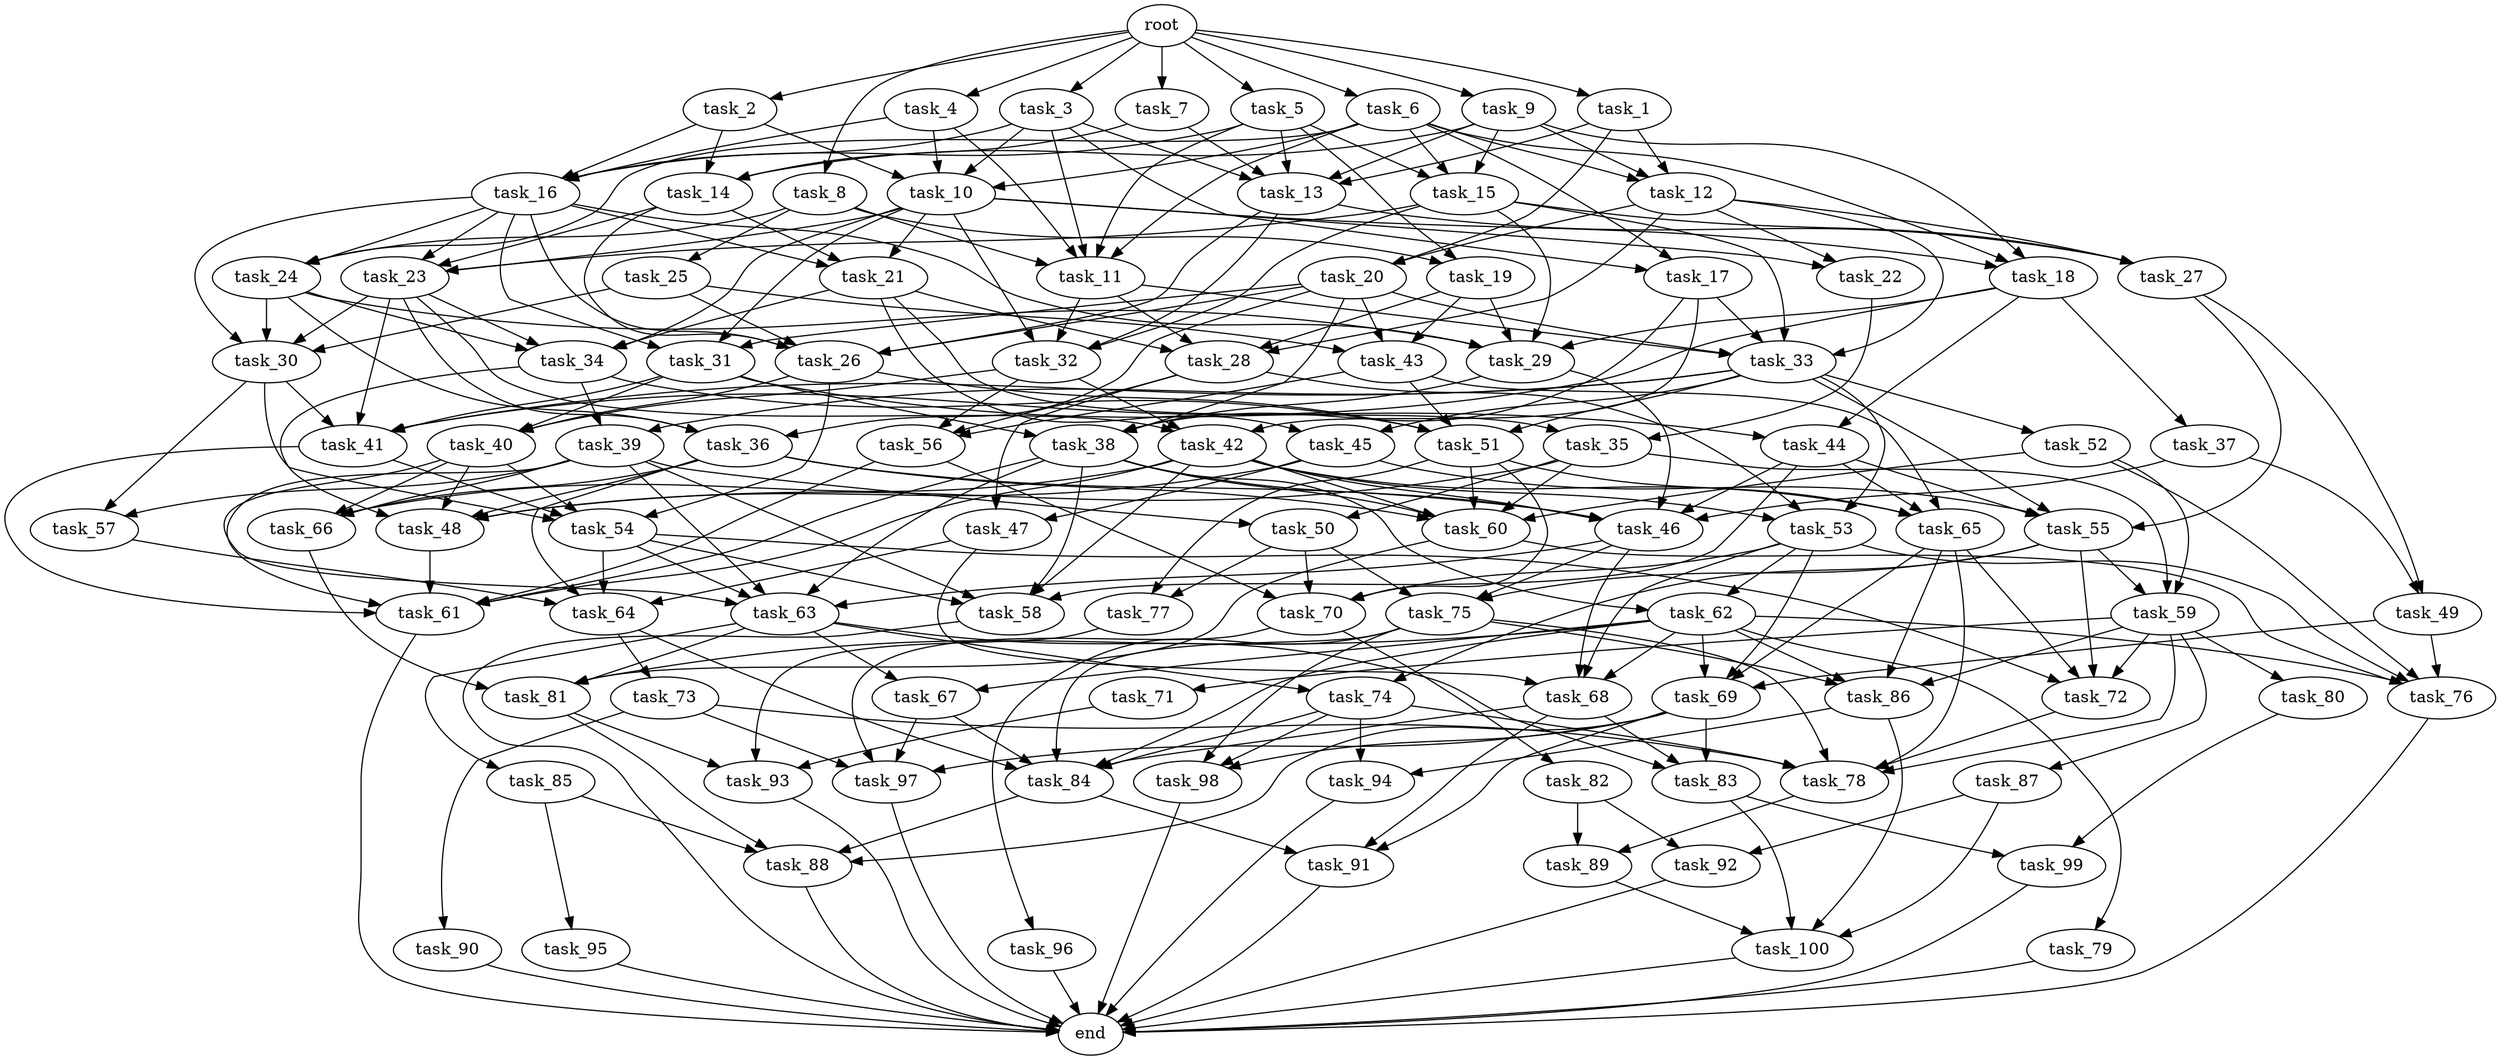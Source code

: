 digraph G {
  task_68 [size="5.789076e+11"];
  task_92 [size="2.206555e+11"];
  task_59 [size="6.814450e+11"];
  task_35 [size="3.459667e+11"];
  task_28 [size="8.444600e+11"];
  task_44 [size="9.608095e+11"];
  task_36 [size="2.602398e+11"];
  task_24 [size="1.225026e+11"];
  task_55 [size="2.284241e+10"];
  task_47 [size="8.392604e+11"];
  task_94 [size="8.492242e+11"];
  task_88 [size="6.972938e+11"];
  task_22 [size="9.303577e+09"];
  task_38 [size="2.632141e+11"];
  task_2 [size="2.193462e+11"];
  task_65 [size="3.930987e+11"];
  task_63 [size="3.059421e+11"];
  task_53 [size="2.104370e+11"];
  task_26 [size="2.178108e+11"];
  root [size="0.000000e+00"];
  task_85 [size="9.663245e+11"];
  task_66 [size="5.124702e+10"];
  task_9 [size="8.008846e+11"];
  task_41 [size="8.757849e+11"];
  task_4 [size="5.654195e+11"];
  task_19 [size="9.245782e+11"];
  task_50 [size="7.781957e+11"];
  task_48 [size="1.077393e+11"];
  task_31 [size="8.138343e+11"];
  task_77 [size="8.321826e+11"];
  task_74 [size="7.222955e+11"];
  task_46 [size="2.026111e+11"];
  task_37 [size="5.371636e+11"];
  task_73 [size="4.079811e+11"];
  task_49 [size="4.859635e+11"];
  task_79 [size="8.490382e+11"];
  task_71 [size="7.477305e+11"];
  task_23 [size="8.492590e+11"];
  task_42 [size="3.034388e+11"];
  task_25 [size="5.310981e+11"];
  task_96 [size="1.474953e+10"];
  task_18 [size="3.796551e+11"];
  task_1 [size="6.820873e+11"];
  task_89 [size="9.374230e+11"];
  task_10 [size="7.926394e+11"];
  task_6 [size="1.215386e+10"];
  task_67 [size="8.983848e+10"];
  task_58 [size="4.163265e+11"];
  task_98 [size="1.292065e+11"];
  task_83 [size="3.043925e+11"];
  task_30 [size="9.424695e+11"];
  task_99 [size="1.248846e+11"];
  task_76 [size="8.439487e+11"];
  task_29 [size="7.284172e+10"];
  task_62 [size="2.175464e+11"];
  task_81 [size="2.098997e+10"];
  task_14 [size="6.355889e+11"];
  task_45 [size="9.953964e+11"];
  task_12 [size="8.981433e+11"];
  task_75 [size="6.751467e+11"];
  task_13 [size="5.815475e+11"];
  task_52 [size="9.610508e+11"];
  task_15 [size="3.704034e+10"];
  task_84 [size="6.486280e+10"];
  task_97 [size="9.716240e+11"];
  task_93 [size="2.923727e+11"];
  task_16 [size="9.289836e+11"];
  task_43 [size="3.233036e+11"];
  task_17 [size="1.647891e+11"];
  task_60 [size="5.276427e+11"];
  task_91 [size="9.414329e+11"];
  task_27 [size="9.793219e+11"];
  end [size="0.000000e+00"];
  task_34 [size="5.644271e+11"];
  task_57 [size="6.823767e+11"];
  task_3 [size="7.456081e+11"];
  task_39 [size="1.082439e+11"];
  task_56 [size="3.917077e+11"];
  task_21 [size="6.583779e+11"];
  task_90 [size="6.482619e+10"];
  task_32 [size="2.604769e+11"];
  task_20 [size="8.721979e+11"];
  task_64 [size="9.039909e+11"];
  task_7 [size="8.011357e+11"];
  task_8 [size="9.972264e+11"];
  task_51 [size="9.040573e+11"];
  task_86 [size="7.125425e+11"];
  task_72 [size="8.470610e+11"];
  task_40 [size="8.227387e+11"];
  task_80 [size="7.126373e+11"];
  task_82 [size="8.521869e+11"];
  task_5 [size="9.303438e+11"];
  task_78 [size="6.275273e+11"];
  task_95 [size="8.511854e+11"];
  task_87 [size="6.605415e+11"];
  task_61 [size="6.775450e+11"];
  task_70 [size="2.746040e+11"];
  task_54 [size="5.501747e+11"];
  task_11 [size="3.543901e+11"];
  task_100 [size="6.842945e+11"];
  task_69 [size="4.145821e+11"];
  task_33 [size="4.259174e+11"];

  task_68 -> task_91 [size="3.138110e+08"];
  task_68 -> task_83 [size="1.014642e+08"];
  task_68 -> task_84 [size="1.081047e+07"];
  task_92 -> end [size="1.000000e-12"];
  task_59 -> task_78 [size="1.045879e+08"];
  task_59 -> task_86 [size="1.781356e+08"];
  task_59 -> task_72 [size="2.117653e+08"];
  task_59 -> task_80 [size="7.126373e+08"];
  task_59 -> task_71 [size="7.477305e+08"];
  task_59 -> task_87 [size="6.605415e+08"];
  task_35 -> task_59 [size="2.271483e+08"];
  task_35 -> task_48 [size="2.154786e+07"];
  task_35 -> task_50 [size="3.890978e+08"];
  task_35 -> task_60 [size="8.794044e+07"];
  task_28 -> task_56 [size="1.305692e+08"];
  task_28 -> task_47 [size="4.196302e+08"];
  task_28 -> task_53 [size="7.014566e+07"];
  task_44 -> task_65 [size="9.827466e+07"];
  task_44 -> task_55 [size="5.710602e+06"];
  task_44 -> task_46 [size="3.376852e+07"];
  task_44 -> task_58 [size="8.326531e+07"];
  task_36 -> task_66 [size="1.281175e+07"];
  task_36 -> task_48 [size="2.154786e+07"];
  task_36 -> task_46 [size="3.376852e+07"];
  task_36 -> task_60 [size="8.794044e+07"];
  task_36 -> task_64 [size="2.259977e+08"];
  task_24 -> task_29 [size="1.456834e+07"];
  task_24 -> task_30 [size="2.356174e+08"];
  task_24 -> task_36 [size="8.674659e+07"];
  task_24 -> task_34 [size="1.411068e+08"];
  task_55 -> task_59 [size="2.271483e+08"];
  task_55 -> task_75 [size="2.250489e+08"];
  task_55 -> task_74 [size="3.611478e+08"];
  task_55 -> task_72 [size="2.117653e+08"];
  task_47 -> task_68 [size="1.447269e+08"];
  task_47 -> task_64 [size="2.259977e+08"];
  task_94 -> end [size="1.000000e-12"];
  task_88 -> end [size="1.000000e-12"];
  task_22 -> task_35 [size="1.729834e+08"];
  task_38 -> task_62 [size="1.087732e+08"];
  task_38 -> task_63 [size="6.118842e+07"];
  task_38 -> task_60 [size="8.794044e+07"];
  task_38 -> task_58 [size="8.326531e+07"];
  task_38 -> task_61 [size="1.129242e+08"];
  task_38 -> task_46 [size="3.376852e+07"];
  task_2 -> task_10 [size="1.981599e+08"];
  task_2 -> task_16 [size="2.322459e+08"];
  task_2 -> task_14 [size="2.118630e+08"];
  task_65 -> task_78 [size="1.045879e+08"];
  task_65 -> task_86 [size="1.781356e+08"];
  task_65 -> task_72 [size="2.117653e+08"];
  task_65 -> task_69 [size="1.036455e+08"];
  task_63 -> task_83 [size="1.014642e+08"];
  task_63 -> task_74 [size="3.611478e+08"];
  task_63 -> task_81 [size="5.247493e+06"];
  task_63 -> task_67 [size="4.491924e+07"];
  task_63 -> task_85 [size="9.663245e+08"];
  task_53 -> task_70 [size="6.865099e+07"];
  task_53 -> task_62 [size="1.087732e+08"];
  task_53 -> task_68 [size="1.447269e+08"];
  task_53 -> task_69 [size="1.036455e+08"];
  task_53 -> task_76 [size="1.687897e+08"];
  task_26 -> task_51 [size="2.260143e+08"];
  task_26 -> task_54 [size="1.375437e+08"];
  task_26 -> task_40 [size="2.742462e+08"];
  root -> task_3 [size="1.000000e-12"];
  root -> task_8 [size="1.000000e-12"];
  root -> task_9 [size="1.000000e-12"];
  root -> task_1 [size="1.000000e-12"];
  root -> task_4 [size="1.000000e-12"];
  root -> task_5 [size="1.000000e-12"];
  root -> task_6 [size="1.000000e-12"];
  root -> task_2 [size="1.000000e-12"];
  root -> task_7 [size="1.000000e-12"];
  task_85 -> task_88 [size="1.743235e+08"];
  task_85 -> task_95 [size="8.511854e+08"];
  task_66 -> task_81 [size="5.247493e+06"];
  task_9 -> task_13 [size="1.163095e+08"];
  task_9 -> task_15 [size="1.234678e+07"];
  task_9 -> task_14 [size="2.118630e+08"];
  task_9 -> task_12 [size="2.993811e+08"];
  task_9 -> task_18 [size="1.265517e+08"];
  task_41 -> task_54 [size="1.375437e+08"];
  task_41 -> task_61 [size="1.129242e+08"];
  task_4 -> task_10 [size="1.981599e+08"];
  task_4 -> task_11 [size="7.087802e+07"];
  task_4 -> task_16 [size="2.322459e+08"];
  task_19 -> task_29 [size="1.456834e+07"];
  task_19 -> task_28 [size="2.111150e+08"];
  task_19 -> task_43 [size="1.077679e+08"];
  task_50 -> task_77 [size="4.160913e+08"];
  task_50 -> task_70 [size="6.865099e+07"];
  task_50 -> task_75 [size="2.250489e+08"];
  task_48 -> task_61 [size="1.129242e+08"];
  task_31 -> task_44 [size="4.804048e+08"];
  task_31 -> task_38 [size="6.580354e+07"];
  task_31 -> task_40 [size="2.742462e+08"];
  task_31 -> task_41 [size="1.751570e+08"];
  task_77 -> task_93 [size="9.745756e+07"];
  task_74 -> task_78 [size="1.045879e+08"];
  task_74 -> task_94 [size="4.246121e+08"];
  task_74 -> task_84 [size="1.081047e+07"];
  task_74 -> task_98 [size="4.306882e+07"];
  task_46 -> task_68 [size="1.447269e+08"];
  task_46 -> task_75 [size="2.250489e+08"];
  task_46 -> task_63 [size="6.118842e+07"];
  task_37 -> task_49 [size="2.429818e+08"];
  task_37 -> task_46 [size="3.376852e+07"];
  task_73 -> task_78 [size="1.045879e+08"];
  task_73 -> task_97 [size="2.429060e+08"];
  task_73 -> task_90 [size="6.482619e+07"];
  task_49 -> task_69 [size="1.036455e+08"];
  task_49 -> task_76 [size="1.687897e+08"];
  task_79 -> end [size="1.000000e-12"];
  task_71 -> task_93 [size="9.745756e+07"];
  task_23 -> task_36 [size="8.674659e+07"];
  task_23 -> task_30 [size="2.356174e+08"];
  task_23 -> task_34 [size="1.411068e+08"];
  task_23 -> task_41 [size="1.751570e+08"];
  task_23 -> task_42 [size="1.011463e+08"];
  task_42 -> task_66 [size="1.281175e+07"];
  task_42 -> task_65 [size="9.827466e+07"];
  task_42 -> task_60 [size="8.794044e+07"];
  task_42 -> task_53 [size="7.014566e+07"];
  task_42 -> task_58 [size="8.326531e+07"];
  task_42 -> task_61 [size="1.129242e+08"];
  task_42 -> task_46 [size="3.376852e+07"];
  task_25 -> task_26 [size="4.356215e+07"];
  task_25 -> task_30 [size="2.356174e+08"];
  task_25 -> task_43 [size="1.077679e+08"];
  task_96 -> end [size="1.000000e-12"];
  task_18 -> task_44 [size="4.804048e+08"];
  task_18 -> task_37 [size="5.371636e+08"];
  task_18 -> task_41 [size="1.751570e+08"];
  task_18 -> task_29 [size="1.456834e+07"];
  task_1 -> task_12 [size="2.993811e+08"];
  task_1 -> task_13 [size="1.163095e+08"];
  task_1 -> task_20 [size="4.360989e+08"];
  task_89 -> task_100 [size="1.710736e+08"];
  task_10 -> task_21 [size="2.194593e+08"];
  task_10 -> task_18 [size="1.265517e+08"];
  task_10 -> task_22 [size="4.651788e+06"];
  task_10 -> task_23 [size="2.123148e+08"];
  task_10 -> task_32 [size="6.511923e+07"];
  task_10 -> task_31 [size="2.712781e+08"];
  task_10 -> task_34 [size="1.411068e+08"];
  task_6 -> task_17 [size="8.239453e+07"];
  task_6 -> task_15 [size="1.234678e+07"];
  task_6 -> task_11 [size="7.087802e+07"];
  task_6 -> task_18 [size="1.265517e+08"];
  task_6 -> task_12 [size="2.993811e+08"];
  task_6 -> task_10 [size="1.981599e+08"];
  task_6 -> task_24 [size="4.083419e+07"];
  task_67 -> task_84 [size="1.081047e+07"];
  task_67 -> task_97 [size="2.429060e+08"];
  task_58 -> end [size="1.000000e-12"];
  task_98 -> end [size="1.000000e-12"];
  task_83 -> task_99 [size="6.244231e+07"];
  task_83 -> task_100 [size="1.710736e+08"];
  task_30 -> task_54 [size="1.375437e+08"];
  task_30 -> task_41 [size="1.751570e+08"];
  task_30 -> task_57 [size="3.411884e+08"];
  task_99 -> end [size="1.000000e-12"];
  task_76 -> end [size="1.000000e-12"];
  task_29 -> task_38 [size="6.580354e+07"];
  task_29 -> task_46 [size="3.376852e+07"];
  task_62 -> task_69 [size="1.036455e+08"];
  task_62 -> task_68 [size="1.447269e+08"];
  task_62 -> task_76 [size="1.687897e+08"];
  task_62 -> task_79 [size="8.490382e+08"];
  task_62 -> task_84 [size="1.081047e+07"];
  task_62 -> task_86 [size="1.781356e+08"];
  task_62 -> task_67 [size="4.491924e+07"];
  task_62 -> task_81 [size="5.247493e+06"];
  task_81 -> task_88 [size="1.743235e+08"];
  task_81 -> task_93 [size="9.745756e+07"];
  task_14 -> task_21 [size="2.194593e+08"];
  task_14 -> task_23 [size="2.123148e+08"];
  task_14 -> task_26 [size="4.356215e+07"];
  task_45 -> task_48 [size="2.154786e+07"];
  task_45 -> task_55 [size="5.710602e+06"];
  task_45 -> task_47 [size="4.196302e+08"];
  task_12 -> task_22 [size="4.651788e+06"];
  task_12 -> task_20 [size="4.360989e+08"];
  task_12 -> task_28 [size="2.111150e+08"];
  task_12 -> task_27 [size="3.264406e+08"];
  task_12 -> task_33 [size="8.518349e+07"];
  task_75 -> task_78 [size="1.045879e+08"];
  task_75 -> task_86 [size="1.781356e+08"];
  task_75 -> task_96 [size="1.474953e+07"];
  task_75 -> task_84 [size="1.081047e+07"];
  task_75 -> task_98 [size="4.306882e+07"];
  task_13 -> task_27 [size="3.264406e+08"];
  task_13 -> task_32 [size="6.511923e+07"];
  task_13 -> task_26 [size="4.356215e+07"];
  task_52 -> task_59 [size="2.271483e+08"];
  task_52 -> task_60 [size="8.794044e+07"];
  task_52 -> task_76 [size="1.687897e+08"];
  task_15 -> task_27 [size="3.264406e+08"];
  task_15 -> task_29 [size="1.456834e+07"];
  task_15 -> task_23 [size="2.123148e+08"];
  task_15 -> task_32 [size="6.511923e+07"];
  task_15 -> task_33 [size="8.518349e+07"];
  task_84 -> task_88 [size="1.743235e+08"];
  task_84 -> task_91 [size="3.138110e+08"];
  task_97 -> end [size="1.000000e-12"];
  task_93 -> end [size="1.000000e-12"];
  task_16 -> task_21 [size="2.194593e+08"];
  task_16 -> task_24 [size="4.083419e+07"];
  task_16 -> task_26 [size="4.356215e+07"];
  task_16 -> task_23 [size="2.123148e+08"];
  task_16 -> task_30 [size="2.356174e+08"];
  task_16 -> task_31 [size="2.712781e+08"];
  task_16 -> task_29 [size="1.456834e+07"];
  task_43 -> task_51 [size="2.260143e+08"];
  task_43 -> task_56 [size="1.305692e+08"];
  task_43 -> task_65 [size="9.827466e+07"];
  task_17 -> task_33 [size="8.518349e+07"];
  task_17 -> task_38 [size="6.580354e+07"];
  task_17 -> task_42 [size="1.011463e+08"];
  task_60 -> task_81 [size="5.247493e+06"];
  task_60 -> task_76 [size="1.687897e+08"];
  task_91 -> end [size="1.000000e-12"];
  task_27 -> task_49 [size="2.429818e+08"];
  task_27 -> task_55 [size="5.710602e+06"];
  task_34 -> task_51 [size="2.260143e+08"];
  task_34 -> task_39 [size="5.412197e+07"];
  task_34 -> task_48 [size="2.154786e+07"];
  task_57 -> task_64 [size="2.259977e+08"];
  task_3 -> task_17 [size="8.239453e+07"];
  task_3 -> task_10 [size="1.981599e+08"];
  task_3 -> task_13 [size="1.163095e+08"];
  task_3 -> task_11 [size="7.087802e+07"];
  task_3 -> task_16 [size="2.322459e+08"];
  task_39 -> task_66 [size="1.281175e+07"];
  task_39 -> task_63 [size="6.118842e+07"];
  task_39 -> task_50 [size="3.890978e+08"];
  task_39 -> task_58 [size="8.326531e+07"];
  task_39 -> task_61 [size="1.129242e+08"];
  task_39 -> task_57 [size="3.411884e+08"];
  task_56 -> task_70 [size="6.865099e+07"];
  task_56 -> task_61 [size="1.129242e+08"];
  task_21 -> task_45 [size="4.976982e+08"];
  task_21 -> task_28 [size="2.111150e+08"];
  task_21 -> task_34 [size="1.411068e+08"];
  task_21 -> task_35 [size="1.729834e+08"];
  task_90 -> end [size="1.000000e-12"];
  task_32 -> task_56 [size="1.305692e+08"];
  task_32 -> task_40 [size="2.742462e+08"];
  task_32 -> task_42 [size="1.011463e+08"];
  task_20 -> task_36 [size="8.674659e+07"];
  task_20 -> task_26 [size="4.356215e+07"];
  task_20 -> task_33 [size="8.518349e+07"];
  task_20 -> task_38 [size="6.580354e+07"];
  task_20 -> task_31 [size="2.712781e+08"];
  task_20 -> task_43 [size="1.077679e+08"];
  task_64 -> task_84 [size="1.081047e+07"];
  task_64 -> task_73 [size="4.079811e+08"];
  task_7 -> task_13 [size="1.163095e+08"];
  task_7 -> task_14 [size="2.118630e+08"];
  task_8 -> task_25 [size="5.310981e+08"];
  task_8 -> task_19 [size="4.622891e+08"];
  task_8 -> task_24 [size="4.083419e+07"];
  task_8 -> task_11 [size="7.087802e+07"];
  task_51 -> task_77 [size="4.160913e+08"];
  task_51 -> task_70 [size="6.865099e+07"];
  task_51 -> task_65 [size="9.827466e+07"];
  task_51 -> task_60 [size="8.794044e+07"];
  task_86 -> task_100 [size="1.710736e+08"];
  task_86 -> task_94 [size="4.246121e+08"];
  task_72 -> task_78 [size="1.045879e+08"];
  task_40 -> task_66 [size="1.281175e+07"];
  task_40 -> task_48 [size="2.154786e+07"];
  task_40 -> task_63 [size="6.118842e+07"];
  task_40 -> task_54 [size="1.375437e+08"];
  task_80 -> task_99 [size="6.244231e+07"];
  task_82 -> task_89 [size="4.687115e+08"];
  task_82 -> task_92 [size="1.103278e+08"];
  task_5 -> task_15 [size="1.234678e+07"];
  task_5 -> task_16 [size="2.322459e+08"];
  task_5 -> task_13 [size="1.163095e+08"];
  task_5 -> task_19 [size="4.622891e+08"];
  task_5 -> task_11 [size="7.087802e+07"];
  task_78 -> task_89 [size="4.687115e+08"];
  task_95 -> end [size="1.000000e-12"];
  task_87 -> task_92 [size="1.103278e+08"];
  task_87 -> task_100 [size="1.710736e+08"];
  task_61 -> end [size="1.000000e-12"];
  task_70 -> task_82 [size="8.521869e+08"];
  task_70 -> task_97 [size="2.429060e+08"];
  task_54 -> task_72 [size="2.117653e+08"];
  task_54 -> task_63 [size="6.118842e+07"];
  task_54 -> task_64 [size="2.259977e+08"];
  task_54 -> task_58 [size="8.326531e+07"];
  task_11 -> task_32 [size="6.511923e+07"];
  task_11 -> task_28 [size="2.111150e+08"];
  task_11 -> task_33 [size="8.518349e+07"];
  task_100 -> end [size="1.000000e-12"];
  task_69 -> task_88 [size="1.743235e+08"];
  task_69 -> task_83 [size="1.014642e+08"];
  task_69 -> task_91 [size="3.138110e+08"];
  task_69 -> task_97 [size="2.429060e+08"];
  task_69 -> task_98 [size="4.306882e+07"];
  task_33 -> task_39 [size="5.412197e+07"];
  task_33 -> task_45 [size="4.976982e+08"];
  task_33 -> task_55 [size="5.710602e+06"];
  task_33 -> task_53 [size="7.014566e+07"];
  task_33 -> task_41 [size="1.751570e+08"];
  task_33 -> task_52 [size="9.610508e+08"];
  task_33 -> task_51 [size="2.260143e+08"];
}
